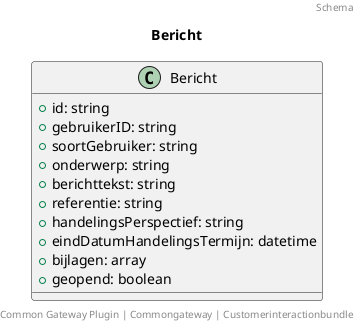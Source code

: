 @startuml
title: Bericht
footer: Common Gateway Plugin | Commongateway | Customerinteractionbundle 
header: Schema

class Bericht {
  + id: string
  + gebruikerID: string
  + soortGebruiker: string
  + onderwerp: string
  + berichttekst: string
  + referentie: string
  + handelingsPerspectief: string
  + eindDatumHandelingsTermijn: datetime
  + bijlagen: array
  + geopend: boolean
}
@enduml
